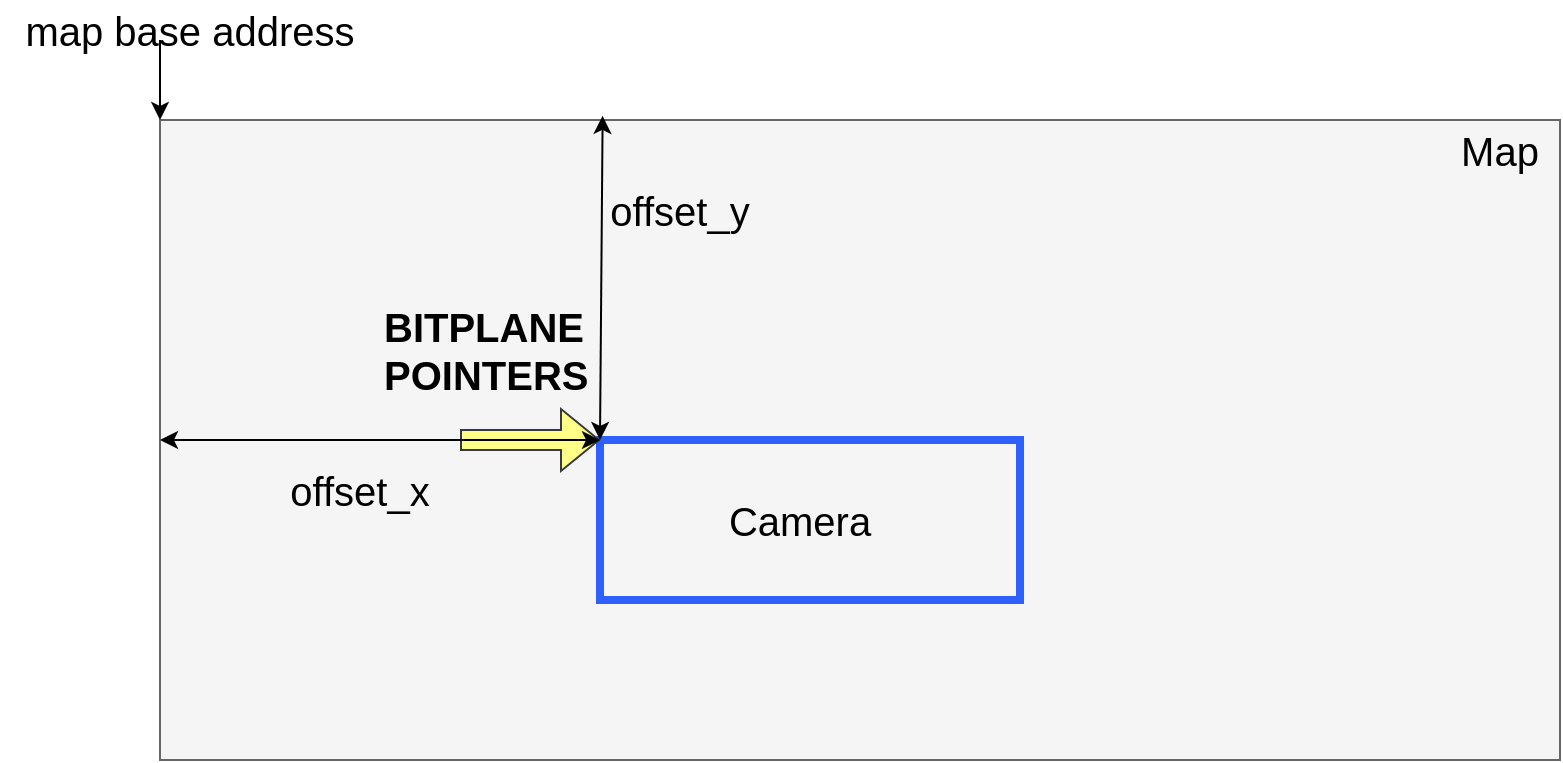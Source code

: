 <mxfile version="25.0.3" pages="3">
  <diagram name="Pagina-1" id="FI2rNc1e_vGGJepNtOLL">
    <mxGraphModel dx="1426" dy="755" grid="1" gridSize="10" guides="1" tooltips="1" connect="1" arrows="1" fold="1" page="1" pageScale="1" pageWidth="1169" pageHeight="827" math="0" shadow="0">
      <root>
        <mxCell id="0" />
        <mxCell id="1" parent="0" />
        <mxCell id="itpUbGGaeBbbgcCKHhD--1" value="" style="rounded=0;whiteSpace=wrap;html=1;fillColor=#f5f5f5;fontColor=#333333;strokeColor=#666666;fontSize=20;" vertex="1" parent="1">
          <mxGeometry x="200" y="80" width="700" height="320" as="geometry" />
        </mxCell>
        <mxCell id="itpUbGGaeBbbgcCKHhD--2" value="" style="rounded=0;whiteSpace=wrap;html=1;fillColor=none;strokeWidth=4;strokeColor=#2E5FFF;fontSize=20;" vertex="1" parent="1">
          <mxGeometry x="420" y="240" width="210" height="80" as="geometry" />
        </mxCell>
        <mxCell id="itpUbGGaeBbbgcCKHhD--3" value="" style="shape=flexArrow;endArrow=classic;html=1;rounded=0;fillColor=#ffff88;strokeColor=#36393d;fontSize=20;" edge="1" parent="1">
          <mxGeometry width="50" height="50" relative="1" as="geometry">
            <mxPoint x="350" y="240" as="sourcePoint" />
            <mxPoint x="420" y="240" as="targetPoint" />
          </mxGeometry>
        </mxCell>
        <mxCell id="itpUbGGaeBbbgcCKHhD--4" value="&lt;b&gt;&lt;font&gt;BITPLANE&lt;/font&gt;&lt;/b&gt;&lt;div&gt;&lt;b&gt;&lt;font&gt;POINTERS&lt;/font&gt;&lt;/b&gt;&lt;/div&gt;" style="text;html=1;align=left;verticalAlign=middle;whiteSpace=wrap;rounded=0;fontSize=20;" vertex="1" parent="1">
          <mxGeometry x="310" y="180" width="60" height="30" as="geometry" />
        </mxCell>
        <mxCell id="itpUbGGaeBbbgcCKHhD--5" value="&lt;font&gt;Map&lt;/font&gt;" style="text;html=1;align=center;verticalAlign=middle;whiteSpace=wrap;rounded=0;fontSize=20;" vertex="1" parent="1">
          <mxGeometry x="840" y="80" width="60" height="30" as="geometry" />
        </mxCell>
        <mxCell id="itpUbGGaeBbbgcCKHhD--6" value="&lt;font&gt;Camera&lt;/font&gt;" style="text;html=1;align=center;verticalAlign=middle;whiteSpace=wrap;rounded=0;fontSize=20;" vertex="1" parent="1">
          <mxGeometry x="490" y="265" width="60" height="30" as="geometry" />
        </mxCell>
        <mxCell id="itpUbGGaeBbbgcCKHhD--7" value="" style="endArrow=classic;startArrow=classic;html=1;rounded=0;entryX=0;entryY=0;entryDx=0;entryDy=0;fontSize=20;" edge="1" parent="1" target="itpUbGGaeBbbgcCKHhD--2">
          <mxGeometry width="50" height="50" relative="1" as="geometry">
            <mxPoint x="200" y="240" as="sourcePoint" />
            <mxPoint x="290" y="240" as="targetPoint" />
          </mxGeometry>
        </mxCell>
        <mxCell id="itpUbGGaeBbbgcCKHhD--8" value="offset_x" style="text;html=1;align=center;verticalAlign=middle;whiteSpace=wrap;rounded=0;fontSize=20;" vertex="1" parent="1">
          <mxGeometry x="270" y="250" width="60" height="30" as="geometry" />
        </mxCell>
        <mxCell id="itpUbGGaeBbbgcCKHhD--9" value="" style="endArrow=classic;startArrow=classic;html=1;rounded=0;entryX=0.489;entryY=-0.004;entryDx=0;entryDy=0;entryPerimeter=0;fontSize=20;" edge="1" parent="1">
          <mxGeometry width="50" height="50" relative="1" as="geometry">
            <mxPoint x="420" y="240" as="sourcePoint" />
            <mxPoint x="421.32" y="77.92" as="targetPoint" />
          </mxGeometry>
        </mxCell>
        <mxCell id="itpUbGGaeBbbgcCKHhD--10" value="&lt;font&gt;offset_y&lt;/font&gt;" style="text;html=1;align=center;verticalAlign=middle;whiteSpace=wrap;rounded=0;fontSize=20;" vertex="1" parent="1">
          <mxGeometry x="430" y="110" width="60" height="30" as="geometry" />
        </mxCell>
        <mxCell id="itpUbGGaeBbbgcCKHhD--11" value="&lt;font&gt;map base address&lt;/font&gt;" style="text;html=1;align=center;verticalAlign=middle;whiteSpace=wrap;rounded=0;fontSize=20;" vertex="1" parent="1">
          <mxGeometry x="120" y="20" width="190" height="30" as="geometry" />
        </mxCell>
        <mxCell id="itpUbGGaeBbbgcCKHhD--12" value="" style="endArrow=classic;html=1;rounded=0;fontSize=20;" edge="1" parent="1">
          <mxGeometry width="50" height="50" relative="1" as="geometry">
            <mxPoint x="200" y="40" as="sourcePoint" />
            <mxPoint x="200" y="80" as="targetPoint" />
          </mxGeometry>
        </mxCell>
      </root>
    </mxGraphModel>
  </diagram>
  <diagram name="Pagina-2" id="2U58CeYq9SHYdR-cPIjI">
    <mxGraphModel dx="1426" dy="755" grid="1" gridSize="10" guides="1" tooltips="1" connect="1" arrows="1" fold="1" page="1" pageScale="1" pageWidth="1169" pageHeight="827" math="0" shadow="0">
      <root>
        <mxCell id="R9GFBZVPqq51Kn8JgUHc-0" />
        <mxCell id="R9GFBZVPqq51Kn8JgUHc-1" parent="R9GFBZVPqq51Kn8JgUHc-0" />
        <mxCell id="R9GFBZVPqq51Kn8JgUHc-2" value="" style="rounded=0;whiteSpace=wrap;html=1;fillColor=#f5f5f5;fontColor=#333333;strokeColor=#666666;fontSize=20;" vertex="1" parent="R9GFBZVPqq51Kn8JgUHc-1">
          <mxGeometry x="200" y="80" width="700" height="320" as="geometry" />
        </mxCell>
        <mxCell id="R9GFBZVPqq51Kn8JgUHc-3" value="" style="rounded=0;whiteSpace=wrap;html=1;fillColor=none;strokeWidth=4;strokeColor=#2E5FFF;fontSize=20;" vertex="1" parent="R9GFBZVPqq51Kn8JgUHc-1">
          <mxGeometry x="420" y="240" width="210" height="80" as="geometry" />
        </mxCell>
        <mxCell id="R9GFBZVPqq51Kn8JgUHc-6" value="&lt;font&gt;Map&lt;/font&gt;" style="text;html=1;align=center;verticalAlign=middle;whiteSpace=wrap;rounded=0;fontSize=20;" vertex="1" parent="R9GFBZVPqq51Kn8JgUHc-1">
          <mxGeometry x="840" y="80" width="60" height="30" as="geometry" />
        </mxCell>
        <mxCell id="R9GFBZVPqq51Kn8JgUHc-7" value="&lt;font&gt;Camera&lt;/font&gt;" style="text;html=1;align=center;verticalAlign=middle;whiteSpace=wrap;rounded=0;fontSize=20;" vertex="1" parent="R9GFBZVPqq51Kn8JgUHc-1">
          <mxGeometry x="490" y="265" width="60" height="30" as="geometry" />
        </mxCell>
        <mxCell id="R9GFBZVPqq51Kn8JgUHc-10" value="" style="endArrow=classic;startArrow=classic;html=1;rounded=0;entryX=0.489;entryY=-0.004;entryDx=0;entryDy=0;entryPerimeter=0;fontSize=20;" edge="1" parent="R9GFBZVPqq51Kn8JgUHc-1">
          <mxGeometry width="50" height="50" relative="1" as="geometry">
            <mxPoint x="420" y="240" as="sourcePoint" />
            <mxPoint x="421.32" y="77.92" as="targetPoint" />
          </mxGeometry>
        </mxCell>
        <mxCell id="R9GFBZVPqq51Kn8JgUHc-11" value="&lt;font&gt;camera_y&lt;/font&gt;" style="text;html=1;align=center;verticalAlign=middle;whiteSpace=wrap;rounded=0;fontSize=20;" vertex="1" parent="R9GFBZVPqq51Kn8JgUHc-1">
          <mxGeometry x="440" y="160" width="60" height="30" as="geometry" />
        </mxCell>
        <mxCell id="R9GFBZVPqq51Kn8JgUHc-12" value="&lt;font&gt;map base address&lt;/font&gt;" style="text;html=1;align=center;verticalAlign=middle;whiteSpace=wrap;rounded=0;fontSize=20;" vertex="1" parent="R9GFBZVPqq51Kn8JgUHc-1">
          <mxGeometry x="120" y="20" width="190" height="30" as="geometry" />
        </mxCell>
        <mxCell id="R9GFBZVPqq51Kn8JgUHc-13" value="" style="endArrow=classic;html=1;rounded=0;fontSize=20;" edge="1" parent="R9GFBZVPqq51Kn8JgUHc-1">
          <mxGeometry width="50" height="50" relative="1" as="geometry">
            <mxPoint x="200" y="40" as="sourcePoint" />
            <mxPoint x="200" y="80" as="targetPoint" />
          </mxGeometry>
        </mxCell>
        <mxCell id="aFQrBoqrKoaeiePaPwlI-0" value="" style="endArrow=classic;startArrow=classic;html=1;rounded=0;" edge="1" parent="R9GFBZVPqq51Kn8JgUHc-1">
          <mxGeometry width="50" height="50" relative="1" as="geometry">
            <mxPoint x="200" y="109" as="sourcePoint" />
            <mxPoint x="900" y="109" as="targetPoint" />
          </mxGeometry>
        </mxCell>
        <mxCell id="aFQrBoqrKoaeiePaPwlI-2" value="&lt;font style=&quot;font-size: 20px;&quot;&gt;MAP_ROW_SIZE&lt;/font&gt;" style="text;html=1;align=center;verticalAlign=middle;whiteSpace=wrap;rounded=0;" vertex="1" parent="R9GFBZVPqq51Kn8JgUHc-1">
          <mxGeometry x="530" y="80" width="60" height="30" as="geometry" />
        </mxCell>
        <mxCell id="aFQrBoqrKoaeiePaPwlI-3" value="&lt;font style=&quot;font-size: 20px;&quot;&gt;offset_y = camera_y * MAP_ROW_SIZE&lt;/font&gt;" style="text;html=1;align=left;verticalAlign=middle;whiteSpace=wrap;rounded=0;" vertex="1" parent="R9GFBZVPqq51Kn8JgUHc-1">
          <mxGeometry x="200" y="440" width="430" height="30" as="geometry" />
        </mxCell>
      </root>
    </mxGraphModel>
  </diagram>
  <diagram name="Pagina-3" id="MtCPb95Chx6r1LrIvO0H">
    <mxGraphModel dx="1426" dy="755" grid="1" gridSize="10" guides="1" tooltips="1" connect="1" arrows="1" fold="1" page="1" pageScale="1" pageWidth="1169" pageHeight="827" math="0" shadow="0">
      <root>
        <mxCell id="ucXxFNXkR14YuEzpwUdi-0" />
        <mxCell id="ucXxFNXkR14YuEzpwUdi-1" parent="ucXxFNXkR14YuEzpwUdi-0" />
        <mxCell id="b9EbCWD8WqC9zocZQKBe-3" style="edgeStyle=orthogonalEdgeStyle;rounded=0;orthogonalLoop=1;jettySize=auto;html=1;exitX=0.5;exitY=1;exitDx=0;exitDy=0;fontSize=20;" edge="1" parent="ucXxFNXkR14YuEzpwUdi-1" source="b9EbCWD8WqC9zocZQKBe-26" target="b9EbCWD8WqC9zocZQKBe-1">
          <mxGeometry relative="1" as="geometry" />
        </mxCell>
        <mxCell id="b9EbCWD8WqC9zocZQKBe-11" style="edgeStyle=orthogonalEdgeStyle;rounded=0;orthogonalLoop=1;jettySize=auto;html=1;exitX=0.5;exitY=1;exitDx=0;exitDy=0;fontSize=20;" edge="1" parent="ucXxFNXkR14YuEzpwUdi-1" source="b9EbCWD8WqC9zocZQKBe-26" target="b9EbCWD8WqC9zocZQKBe-2">
          <mxGeometry relative="1" as="geometry">
            <mxPoint x="940" y="420" as="targetPoint" />
          </mxGeometry>
        </mxCell>
        <mxCell id="b9EbCWD8WqC9zocZQKBe-28" style="edgeStyle=orthogonalEdgeStyle;rounded=0;orthogonalLoop=1;jettySize=auto;html=1;entryX=0;entryY=0.5;entryDx=0;entryDy=0;exitX=0.5;exitY=1;exitDx=0;exitDy=0;fontSize=20;" edge="1" parent="ucXxFNXkR14YuEzpwUdi-1" source="b9EbCWD8WqC9zocZQKBe-0" target="b9EbCWD8WqC9zocZQKBe-26">
          <mxGeometry relative="1" as="geometry" />
        </mxCell>
        <mxCell id="b9EbCWD8WqC9zocZQKBe-0" value="camera_x" style="rounded=0;whiteSpace=wrap;html=1;fontSize=20;" vertex="1" parent="ucXxFNXkR14YuEzpwUdi-1">
          <mxGeometry x="430" y="70" width="120" height="60" as="geometry" />
        </mxCell>
        <mxCell id="b9EbCWD8WqC9zocZQKBe-7" style="edgeStyle=orthogonalEdgeStyle;rounded=0;orthogonalLoop=1;jettySize=auto;html=1;entryX=0;entryY=0.5;entryDx=0;entryDy=0;fontSize=20;" edge="1" parent="ucXxFNXkR14YuEzpwUdi-1" source="b9EbCWD8WqC9zocZQKBe-1" target="b9EbCWD8WqC9zocZQKBe-6">
          <mxGeometry relative="1" as="geometry" />
        </mxCell>
        <mxCell id="b9EbCWD8WqC9zocZQKBe-1" value="quotient" style="rounded=0;whiteSpace=wrap;html=1;fontSize=20;" vertex="1" parent="ucXxFNXkR14YuEzpwUdi-1">
          <mxGeometry x="240" y="420" width="120" height="60" as="geometry" />
        </mxCell>
        <mxCell id="b9EbCWD8WqC9zocZQKBe-15" style="edgeStyle=orthogonalEdgeStyle;rounded=0;orthogonalLoop=1;jettySize=auto;html=1;entryX=1;entryY=0.5;entryDx=0;entryDy=0;fontSize=20;" edge="1" parent="ucXxFNXkR14YuEzpwUdi-1" source="b9EbCWD8WqC9zocZQKBe-2" target="b9EbCWD8WqC9zocZQKBe-13">
          <mxGeometry relative="1" as="geometry">
            <mxPoint x="940" y="480" as="sourcePoint" />
          </mxGeometry>
        </mxCell>
        <mxCell id="b9EbCWD8WqC9zocZQKBe-2" value="&lt;font style=&quot;font-size: 20px;&quot;&gt;remainder&lt;/font&gt;" style="rounded=0;whiteSpace=wrap;html=1;" vertex="1" parent="ucXxFNXkR14YuEzpwUdi-1">
          <mxGeometry x="880" y="420" width="120" height="60" as="geometry" />
        </mxCell>
        <mxCell id="b9EbCWD8WqC9zocZQKBe-8" style="edgeStyle=orthogonalEdgeStyle;rounded=0;orthogonalLoop=1;jettySize=auto;html=1;entryX=1;entryY=0.5;entryDx=0;entryDy=0;fontSize=20;" edge="1" parent="ucXxFNXkR14YuEzpwUdi-1" source="b9EbCWD8WqC9zocZQKBe-5" target="b9EbCWD8WqC9zocZQKBe-6">
          <mxGeometry relative="1" as="geometry" />
        </mxCell>
        <mxCell id="b9EbCWD8WqC9zocZQKBe-5" value="2" style="rounded=0;whiteSpace=wrap;html=1;fontSize=20;" vertex="1" parent="ucXxFNXkR14YuEzpwUdi-1">
          <mxGeometry x="440" y="420" width="120" height="60" as="geometry" />
        </mxCell>
        <mxCell id="b9EbCWD8WqC9zocZQKBe-10" style="edgeStyle=orthogonalEdgeStyle;rounded=0;orthogonalLoop=1;jettySize=auto;html=1;fontSize=20;" edge="1" parent="ucXxFNXkR14YuEzpwUdi-1" source="b9EbCWD8WqC9zocZQKBe-6" target="b9EbCWD8WqC9zocZQKBe-9">
          <mxGeometry relative="1" as="geometry" />
        </mxCell>
        <mxCell id="b9EbCWD8WqC9zocZQKBe-6" value="x" style="ellipse;whiteSpace=wrap;html=1;aspect=fixed;fontSize=20;" vertex="1" parent="ucXxFNXkR14YuEzpwUdi-1">
          <mxGeometry x="360" y="500" width="80" height="80" as="geometry" />
        </mxCell>
        <mxCell id="b9EbCWD8WqC9zocZQKBe-9" value="offset_x" style="rounded=0;whiteSpace=wrap;html=1;fontSize=20;" vertex="1" parent="ucXxFNXkR14YuEzpwUdi-1">
          <mxGeometry x="340" y="630" width="120" height="60" as="geometry" />
        </mxCell>
        <mxCell id="b9EbCWD8WqC9zocZQKBe-14" style="edgeStyle=orthogonalEdgeStyle;rounded=0;orthogonalLoop=1;jettySize=auto;html=1;entryX=0;entryY=0.5;entryDx=0;entryDy=0;fontSize=20;" edge="1" parent="ucXxFNXkR14YuEzpwUdi-1" source="b9EbCWD8WqC9zocZQKBe-12" target="b9EbCWD8WqC9zocZQKBe-13">
          <mxGeometry relative="1" as="geometry" />
        </mxCell>
        <mxCell id="b9EbCWD8WqC9zocZQKBe-12" value="$f" style="rounded=0;whiteSpace=wrap;html=1;fontSize=20;" vertex="1" parent="ucXxFNXkR14YuEzpwUdi-1">
          <mxGeometry x="700" y="420" width="120" height="60" as="geometry" />
        </mxCell>
        <mxCell id="b9EbCWD8WqC9zocZQKBe-20" style="edgeStyle=orthogonalEdgeStyle;rounded=0;orthogonalLoop=1;jettySize=auto;html=1;entryX=0.5;entryY=0;entryDx=0;entryDy=0;exitX=0.5;exitY=1;exitDx=0;exitDy=0;fontSize=20;" edge="1" parent="ucXxFNXkR14YuEzpwUdi-1" source="b9EbCWD8WqC9zocZQKBe-13" target="b9EbCWD8WqC9zocZQKBe-18">
          <mxGeometry relative="1" as="geometry" />
        </mxCell>
        <mxCell id="b9EbCWD8WqC9zocZQKBe-23" style="edgeStyle=orthogonalEdgeStyle;rounded=0;orthogonalLoop=1;jettySize=auto;html=1;fontSize=20;" edge="1" parent="ucXxFNXkR14YuEzpwUdi-1" source="b9EbCWD8WqC9zocZQKBe-13" target="b9EbCWD8WqC9zocZQKBe-21">
          <mxGeometry relative="1" as="geometry" />
        </mxCell>
        <mxCell id="b9EbCWD8WqC9zocZQKBe-13" value="-" style="ellipse;whiteSpace=wrap;html=1;aspect=fixed;fontSize=20;" vertex="1" parent="ucXxFNXkR14YuEzpwUdi-1">
          <mxGeometry x="810" y="507" width="80" height="80" as="geometry" />
        </mxCell>
        <mxCell id="b9EbCWD8WqC9zocZQKBe-22" style="edgeStyle=orthogonalEdgeStyle;rounded=0;orthogonalLoop=1;jettySize=auto;html=1;entryX=0;entryY=0.5;entryDx=0;entryDy=0;exitX=0.5;exitY=1;exitDx=0;exitDy=0;fontSize=20;" edge="1" parent="ucXxFNXkR14YuEzpwUdi-1" source="b9EbCWD8WqC9zocZQKBe-18" target="b9EbCWD8WqC9zocZQKBe-21">
          <mxGeometry relative="1" as="geometry" />
        </mxCell>
        <mxCell id="b9EbCWD8WqC9zocZQKBe-18" value="lshift 4" style="ellipse;whiteSpace=wrap;html=1;aspect=fixed;fontSize=20;" vertex="1" parent="ucXxFNXkR14YuEzpwUdi-1">
          <mxGeometry x="690" y="650" width="80" height="80" as="geometry" />
        </mxCell>
        <mxCell id="b9EbCWD8WqC9zocZQKBe-25" style="edgeStyle=orthogonalEdgeStyle;rounded=0;orthogonalLoop=1;jettySize=auto;html=1;entryX=0.5;entryY=0;entryDx=0;entryDy=0;fontSize=20;" edge="1" parent="ucXxFNXkR14YuEzpwUdi-1" source="b9EbCWD8WqC9zocZQKBe-21" target="b9EbCWD8WqC9zocZQKBe-24">
          <mxGeometry relative="1" as="geometry" />
        </mxCell>
        <mxCell id="b9EbCWD8WqC9zocZQKBe-21" value="or" style="ellipse;whiteSpace=wrap;html=1;aspect=fixed;fontSize=20;" vertex="1" parent="ucXxFNXkR14YuEzpwUdi-1">
          <mxGeometry x="810" y="760" width="80" height="80" as="geometry" />
        </mxCell>
        <mxCell id="b9EbCWD8WqC9zocZQKBe-24" value="scroll_x" style="rounded=0;whiteSpace=wrap;html=1;fontSize=20;" vertex="1" parent="ucXxFNXkR14YuEzpwUdi-1">
          <mxGeometry x="790" y="890" width="120" height="60" as="geometry" />
        </mxCell>
        <mxCell id="b9EbCWD8WqC9zocZQKBe-26" value="/" style="ellipse;whiteSpace=wrap;html=1;aspect=fixed;fontSize=20;" vertex="1" parent="ucXxFNXkR14YuEzpwUdi-1">
          <mxGeometry x="580" y="160" width="80" height="80" as="geometry" />
        </mxCell>
        <mxCell id="b9EbCWD8WqC9zocZQKBe-29" style="edgeStyle=orthogonalEdgeStyle;rounded=0;orthogonalLoop=1;jettySize=auto;html=1;entryX=1;entryY=0.5;entryDx=0;entryDy=0;exitX=0.5;exitY=1;exitDx=0;exitDy=0;fontSize=20;" edge="1" parent="ucXxFNXkR14YuEzpwUdi-1" source="b9EbCWD8WqC9zocZQKBe-27" target="b9EbCWD8WqC9zocZQKBe-26">
          <mxGeometry relative="1" as="geometry" />
        </mxCell>
        <mxCell id="b9EbCWD8WqC9zocZQKBe-27" value="16" style="rounded=0;whiteSpace=wrap;html=1;fontSize=20;" vertex="1" parent="ucXxFNXkR14YuEzpwUdi-1">
          <mxGeometry x="700" y="70" width="120" height="60" as="geometry" />
        </mxCell>
      </root>
    </mxGraphModel>
  </diagram>
</mxfile>
